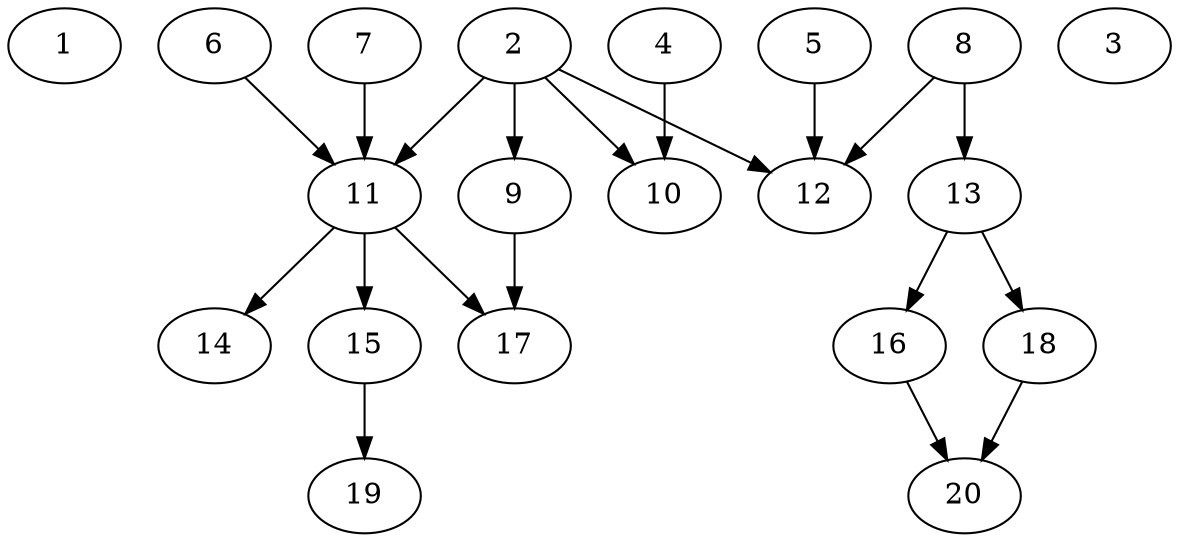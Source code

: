 // DAG automatically generated by daggen at Sat Jul 27 15:38:13 2019
// ./daggen --dot -n 20 --ccr 0.5 --fat 0.6 --regular 0.5 --density 0.4 --mindata 5242880 --maxdata 52428800 
digraph G {
  1 [size="43012096", alpha="0.14", expect_size="21506048"] 
  2 [size="39690240", alpha="0.13", expect_size="19845120"] 
  2 -> 9 [size ="19845120"]
  2 -> 10 [size ="19845120"]
  2 -> 11 [size ="19845120"]
  2 -> 12 [size ="19845120"]
  3 [size="50493440", alpha="0.10", expect_size="25246720"] 
  4 [size="63395840", alpha="0.08", expect_size="31697920"] 
  4 -> 10 [size ="31697920"]
  5 [size="70266880", alpha="0.19", expect_size="35133440"] 
  5 -> 12 [size ="35133440"]
  6 [size="98660352", alpha="0.11", expect_size="49330176"] 
  6 -> 11 [size ="49330176"]
  7 [size="31186944", alpha="0.16", expect_size="15593472"] 
  7 -> 11 [size ="15593472"]
  8 [size="15468544", alpha="0.15", expect_size="7734272"] 
  8 -> 12 [size ="7734272"]
  8 -> 13 [size ="7734272"]
  9 [size="54110208", alpha="0.07", expect_size="27055104"] 
  9 -> 17 [size ="27055104"]
  10 [size="49137664", alpha="0.13", expect_size="24568832"] 
  11 [size="18806784", alpha="0.16", expect_size="9403392"] 
  11 -> 14 [size ="9403392"]
  11 -> 15 [size ="9403392"]
  11 -> 17 [size ="9403392"]
  12 [size="84842496", alpha="0.20", expect_size="42421248"] 
  13 [size="51525632", alpha="0.01", expect_size="25762816"] 
  13 -> 16 [size ="25762816"]
  13 -> 18 [size ="25762816"]
  14 [size="100259840", alpha="0.15", expect_size="50129920"] 
  15 [size="43878400", alpha="0.05", expect_size="21939200"] 
  15 -> 19 [size ="21939200"]
  16 [size="41476096", alpha="0.01", expect_size="20738048"] 
  16 -> 20 [size ="20738048"]
  17 [size="93507584", alpha="0.06", expect_size="46753792"] 
  18 [size="73684992", alpha="0.03", expect_size="36842496"] 
  18 -> 20 [size ="36842496"]
  19 [size="49438720", alpha="0.08", expect_size="24719360"] 
  20 [size="80302080", alpha="0.03", expect_size="40151040"] 
}
